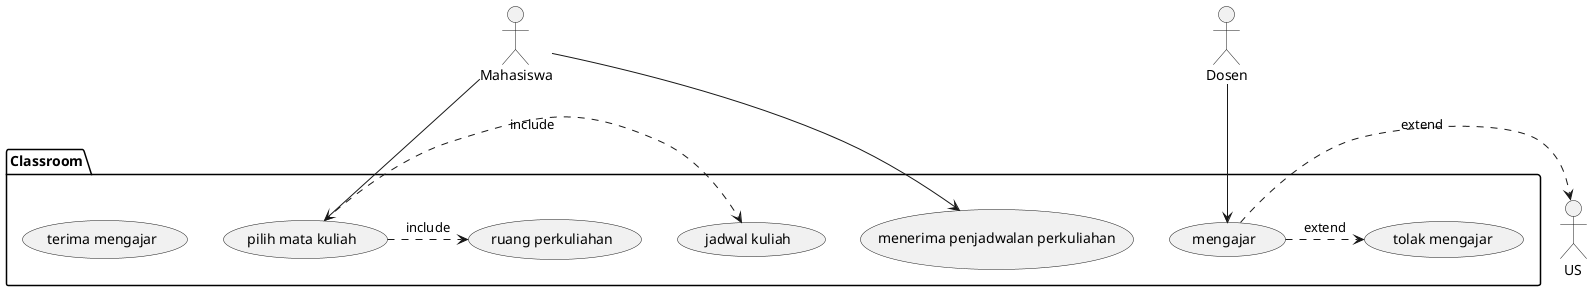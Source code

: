 @startuml Academic

actor Mahasiswa as mhs
actor Dosen as dsn

package Classroom {
    usecase "pilih mata kuliah" as U1
    usecase "jadwal kuliah" as U2
    usecase "ruang perkuliahan" as U3
    usecase "menerima penjadwalan perkuliahan" as U4
    usecase "mengajar" as U7
    usecase "terima mengajar" as U5
    usecase " tolak mengajar" as U6
}

mhs --> U1
U1 .> U2 : include
U1 .> U3 : include
mhs --> U4
dsn --> U7
U7 .> U6 : extend
U7 .> US : extend

@enduml